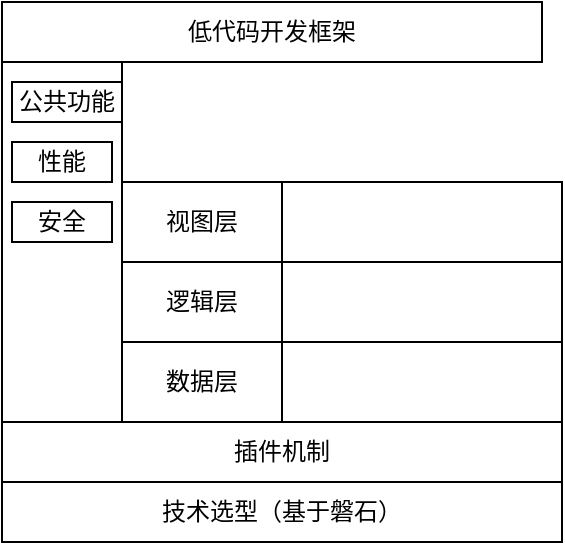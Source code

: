 <mxfile version="24.4.9" type="github">
  <diagram name="第 1 页" id="gqDG2Gp0E2L2Fy4fAPNA">
    <mxGraphModel dx="1195" dy="650" grid="1" gridSize="10" guides="1" tooltips="1" connect="1" arrows="1" fold="1" page="1" pageScale="1" pageWidth="827" pageHeight="1169" math="0" shadow="0">
      <root>
        <mxCell id="0" />
        <mxCell id="1" parent="0" />
        <mxCell id="SDCCGMHogAq6qsjDlVBH-2" value="技术选型（基于磐石）" style="rounded=0;whiteSpace=wrap;html=1;" parent="1" vertex="1">
          <mxGeometry x="80" y="570" width="280" height="30" as="geometry" />
        </mxCell>
        <mxCell id="SDCCGMHogAq6qsjDlVBH-4" value="插件机制" style="rounded=0;whiteSpace=wrap;html=1;" parent="1" vertex="1">
          <mxGeometry x="80" y="540" width="280" height="30" as="geometry" />
        </mxCell>
        <mxCell id="SDCCGMHogAq6qsjDlVBH-6" value="低代码开发框架" style="rounded=0;whiteSpace=wrap;html=1;" parent="1" vertex="1">
          <mxGeometry x="80" y="330" width="270" height="30" as="geometry" />
        </mxCell>
        <mxCell id="n-UN5kBv7NDgD-M8J7q2-2" value="" style="rounded=0;whiteSpace=wrap;html=1;" vertex="1" parent="1">
          <mxGeometry x="80" y="360" width="60" height="180" as="geometry" />
        </mxCell>
        <mxCell id="n-UN5kBv7NDgD-M8J7q2-3" value="" style="rounded=0;whiteSpace=wrap;html=1;" vertex="1" parent="1">
          <mxGeometry x="140" y="500" width="220" height="40" as="geometry" />
        </mxCell>
        <mxCell id="n-UN5kBv7NDgD-M8J7q2-4" value="数据层" style="rounded=0;whiteSpace=wrap;html=1;" vertex="1" parent="1">
          <mxGeometry x="140" y="500" width="80" height="40" as="geometry" />
        </mxCell>
        <mxCell id="n-UN5kBv7NDgD-M8J7q2-5" value="" style="rounded=0;whiteSpace=wrap;html=1;" vertex="1" parent="1">
          <mxGeometry x="140" y="460" width="220" height="40" as="geometry" />
        </mxCell>
        <mxCell id="n-UN5kBv7NDgD-M8J7q2-6" value="" style="rounded=0;whiteSpace=wrap;html=1;" vertex="1" parent="1">
          <mxGeometry x="140" y="420" width="220" height="40" as="geometry" />
        </mxCell>
        <mxCell id="n-UN5kBv7NDgD-M8J7q2-7" value="逻辑层" style="rounded=0;whiteSpace=wrap;html=1;" vertex="1" parent="1">
          <mxGeometry x="140" y="460" width="80" height="40" as="geometry" />
        </mxCell>
        <mxCell id="n-UN5kBv7NDgD-M8J7q2-8" value="视图层" style="rounded=0;whiteSpace=wrap;html=1;" vertex="1" parent="1">
          <mxGeometry x="140" y="420" width="80" height="40" as="geometry" />
        </mxCell>
        <mxCell id="SDCCGMHogAq6qsjDlVBH-11" value="公共功能" style="rounded=0;whiteSpace=wrap;html=1;" parent="1" vertex="1">
          <mxGeometry x="85" y="370" width="55" height="20" as="geometry" />
        </mxCell>
        <mxCell id="SDCCGMHogAq6qsjDlVBH-20" value="安全" style="rounded=0;whiteSpace=wrap;html=1;" parent="1" vertex="1">
          <mxGeometry x="85" y="430" width="50" height="20" as="geometry" />
        </mxCell>
        <mxCell id="SDCCGMHogAq6qsjDlVBH-21" value="性能" style="rounded=0;whiteSpace=wrap;html=1;" parent="1" vertex="1">
          <mxGeometry x="85" y="400" width="50" height="20" as="geometry" />
        </mxCell>
      </root>
    </mxGraphModel>
  </diagram>
</mxfile>
